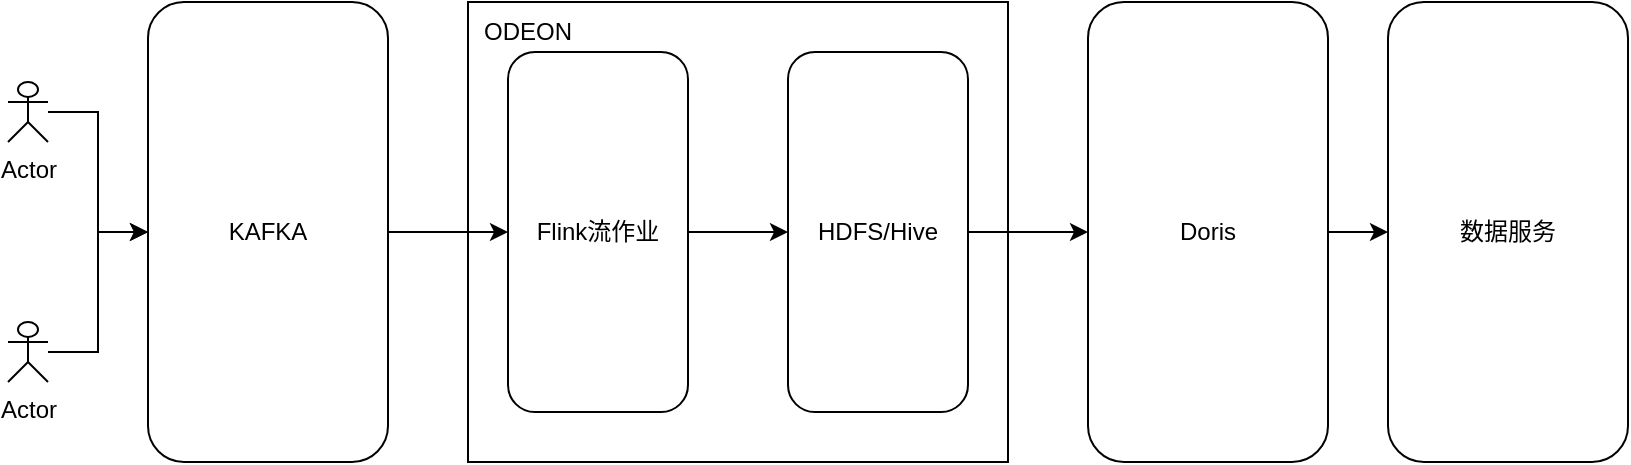 <mxfile version="27.2.0">
  <diagram name="第 1 页" id="_dSz92WtH3Tzgr01u4Y3">
    <mxGraphModel dx="1153" dy="635" grid="1" gridSize="10" guides="1" tooltips="1" connect="1" arrows="1" fold="1" page="1" pageScale="1" pageWidth="827" pageHeight="1169" math="0" shadow="0">
      <root>
        <mxCell id="0" />
        <mxCell id="1" parent="0" />
        <mxCell id="z-6O5lKGsBEfhH1vGVkW-2" value="" style="rounded=0;whiteSpace=wrap;html=1;" vertex="1" parent="1">
          <mxGeometry x="310" y="380" width="270" height="230" as="geometry" />
        </mxCell>
        <mxCell id="z-6O5lKGsBEfhH1vGVkW-15" value="" style="edgeStyle=orthogonalEdgeStyle;rounded=0;orthogonalLoop=1;jettySize=auto;html=1;" edge="1" parent="1" source="z-6O5lKGsBEfhH1vGVkW-3" target="z-6O5lKGsBEfhH1vGVkW-14">
          <mxGeometry relative="1" as="geometry" />
        </mxCell>
        <mxCell id="z-6O5lKGsBEfhH1vGVkW-3" value="" style="rounded=1;whiteSpace=wrap;html=1;" vertex="1" parent="1">
          <mxGeometry x="150" y="380" width="120" height="230" as="geometry" />
        </mxCell>
        <mxCell id="z-6O5lKGsBEfhH1vGVkW-10" value="" style="edgeStyle=orthogonalEdgeStyle;rounded=0;orthogonalLoop=1;jettySize=auto;html=1;" edge="1" parent="1" source="z-6O5lKGsBEfhH1vGVkW-5" target="z-6O5lKGsBEfhH1vGVkW-3">
          <mxGeometry relative="1" as="geometry" />
        </mxCell>
        <mxCell id="z-6O5lKGsBEfhH1vGVkW-5" value="Actor" style="shape=umlActor;verticalLabelPosition=bottom;verticalAlign=top;html=1;outlineConnect=0;" vertex="1" parent="1">
          <mxGeometry x="80" y="420" width="20" height="30" as="geometry" />
        </mxCell>
        <mxCell id="z-6O5lKGsBEfhH1vGVkW-11" value="" style="edgeStyle=orthogonalEdgeStyle;rounded=0;orthogonalLoop=1;jettySize=auto;html=1;" edge="1" parent="1" source="z-6O5lKGsBEfhH1vGVkW-6" target="z-6O5lKGsBEfhH1vGVkW-3">
          <mxGeometry relative="1" as="geometry" />
        </mxCell>
        <mxCell id="z-6O5lKGsBEfhH1vGVkW-6" value="Actor" style="shape=umlActor;verticalLabelPosition=bottom;verticalAlign=top;html=1;outlineConnect=0;" vertex="1" parent="1">
          <mxGeometry x="80" y="540" width="20" height="30" as="geometry" />
        </mxCell>
        <mxCell id="z-6O5lKGsBEfhH1vGVkW-8" value="KAFKA" style="text;html=1;align=center;verticalAlign=middle;whiteSpace=wrap;rounded=0;" vertex="1" parent="1">
          <mxGeometry x="180" y="480" width="60" height="30" as="geometry" />
        </mxCell>
        <mxCell id="z-6O5lKGsBEfhH1vGVkW-13" value="ODEON" style="text;html=1;align=center;verticalAlign=middle;whiteSpace=wrap;rounded=0;" vertex="1" parent="1">
          <mxGeometry x="310" y="380" width="60" height="30" as="geometry" />
        </mxCell>
        <mxCell id="z-6O5lKGsBEfhH1vGVkW-17" value="" style="edgeStyle=orthogonalEdgeStyle;rounded=0;orthogonalLoop=1;jettySize=auto;html=1;" edge="1" parent="1" source="z-6O5lKGsBEfhH1vGVkW-14" target="z-6O5lKGsBEfhH1vGVkW-16">
          <mxGeometry relative="1" as="geometry" />
        </mxCell>
        <mxCell id="z-6O5lKGsBEfhH1vGVkW-14" value="Flink流作业" style="rounded=1;whiteSpace=wrap;html=1;" vertex="1" parent="1">
          <mxGeometry x="330" y="405" width="90" height="180" as="geometry" />
        </mxCell>
        <mxCell id="z-6O5lKGsBEfhH1vGVkW-19" value="" style="edgeStyle=orthogonalEdgeStyle;rounded=0;orthogonalLoop=1;jettySize=auto;html=1;" edge="1" parent="1" source="z-6O5lKGsBEfhH1vGVkW-16" target="z-6O5lKGsBEfhH1vGVkW-18">
          <mxGeometry relative="1" as="geometry" />
        </mxCell>
        <mxCell id="z-6O5lKGsBEfhH1vGVkW-16" value="HDFS/Hive" style="rounded=1;whiteSpace=wrap;html=1;" vertex="1" parent="1">
          <mxGeometry x="470" y="405" width="90" height="180" as="geometry" />
        </mxCell>
        <mxCell id="z-6O5lKGsBEfhH1vGVkW-21" value="" style="edgeStyle=orthogonalEdgeStyle;rounded=0;orthogonalLoop=1;jettySize=auto;html=1;" edge="1" parent="1" source="z-6O5lKGsBEfhH1vGVkW-18" target="z-6O5lKGsBEfhH1vGVkW-20">
          <mxGeometry relative="1" as="geometry" />
        </mxCell>
        <mxCell id="z-6O5lKGsBEfhH1vGVkW-18" value="Doris" style="rounded=1;whiteSpace=wrap;html=1;" vertex="1" parent="1">
          <mxGeometry x="620" y="380" width="120" height="230" as="geometry" />
        </mxCell>
        <mxCell id="z-6O5lKGsBEfhH1vGVkW-20" value="数据服务" style="rounded=1;whiteSpace=wrap;html=1;" vertex="1" parent="1">
          <mxGeometry x="770" y="380" width="120" height="230" as="geometry" />
        </mxCell>
      </root>
    </mxGraphModel>
  </diagram>
</mxfile>

